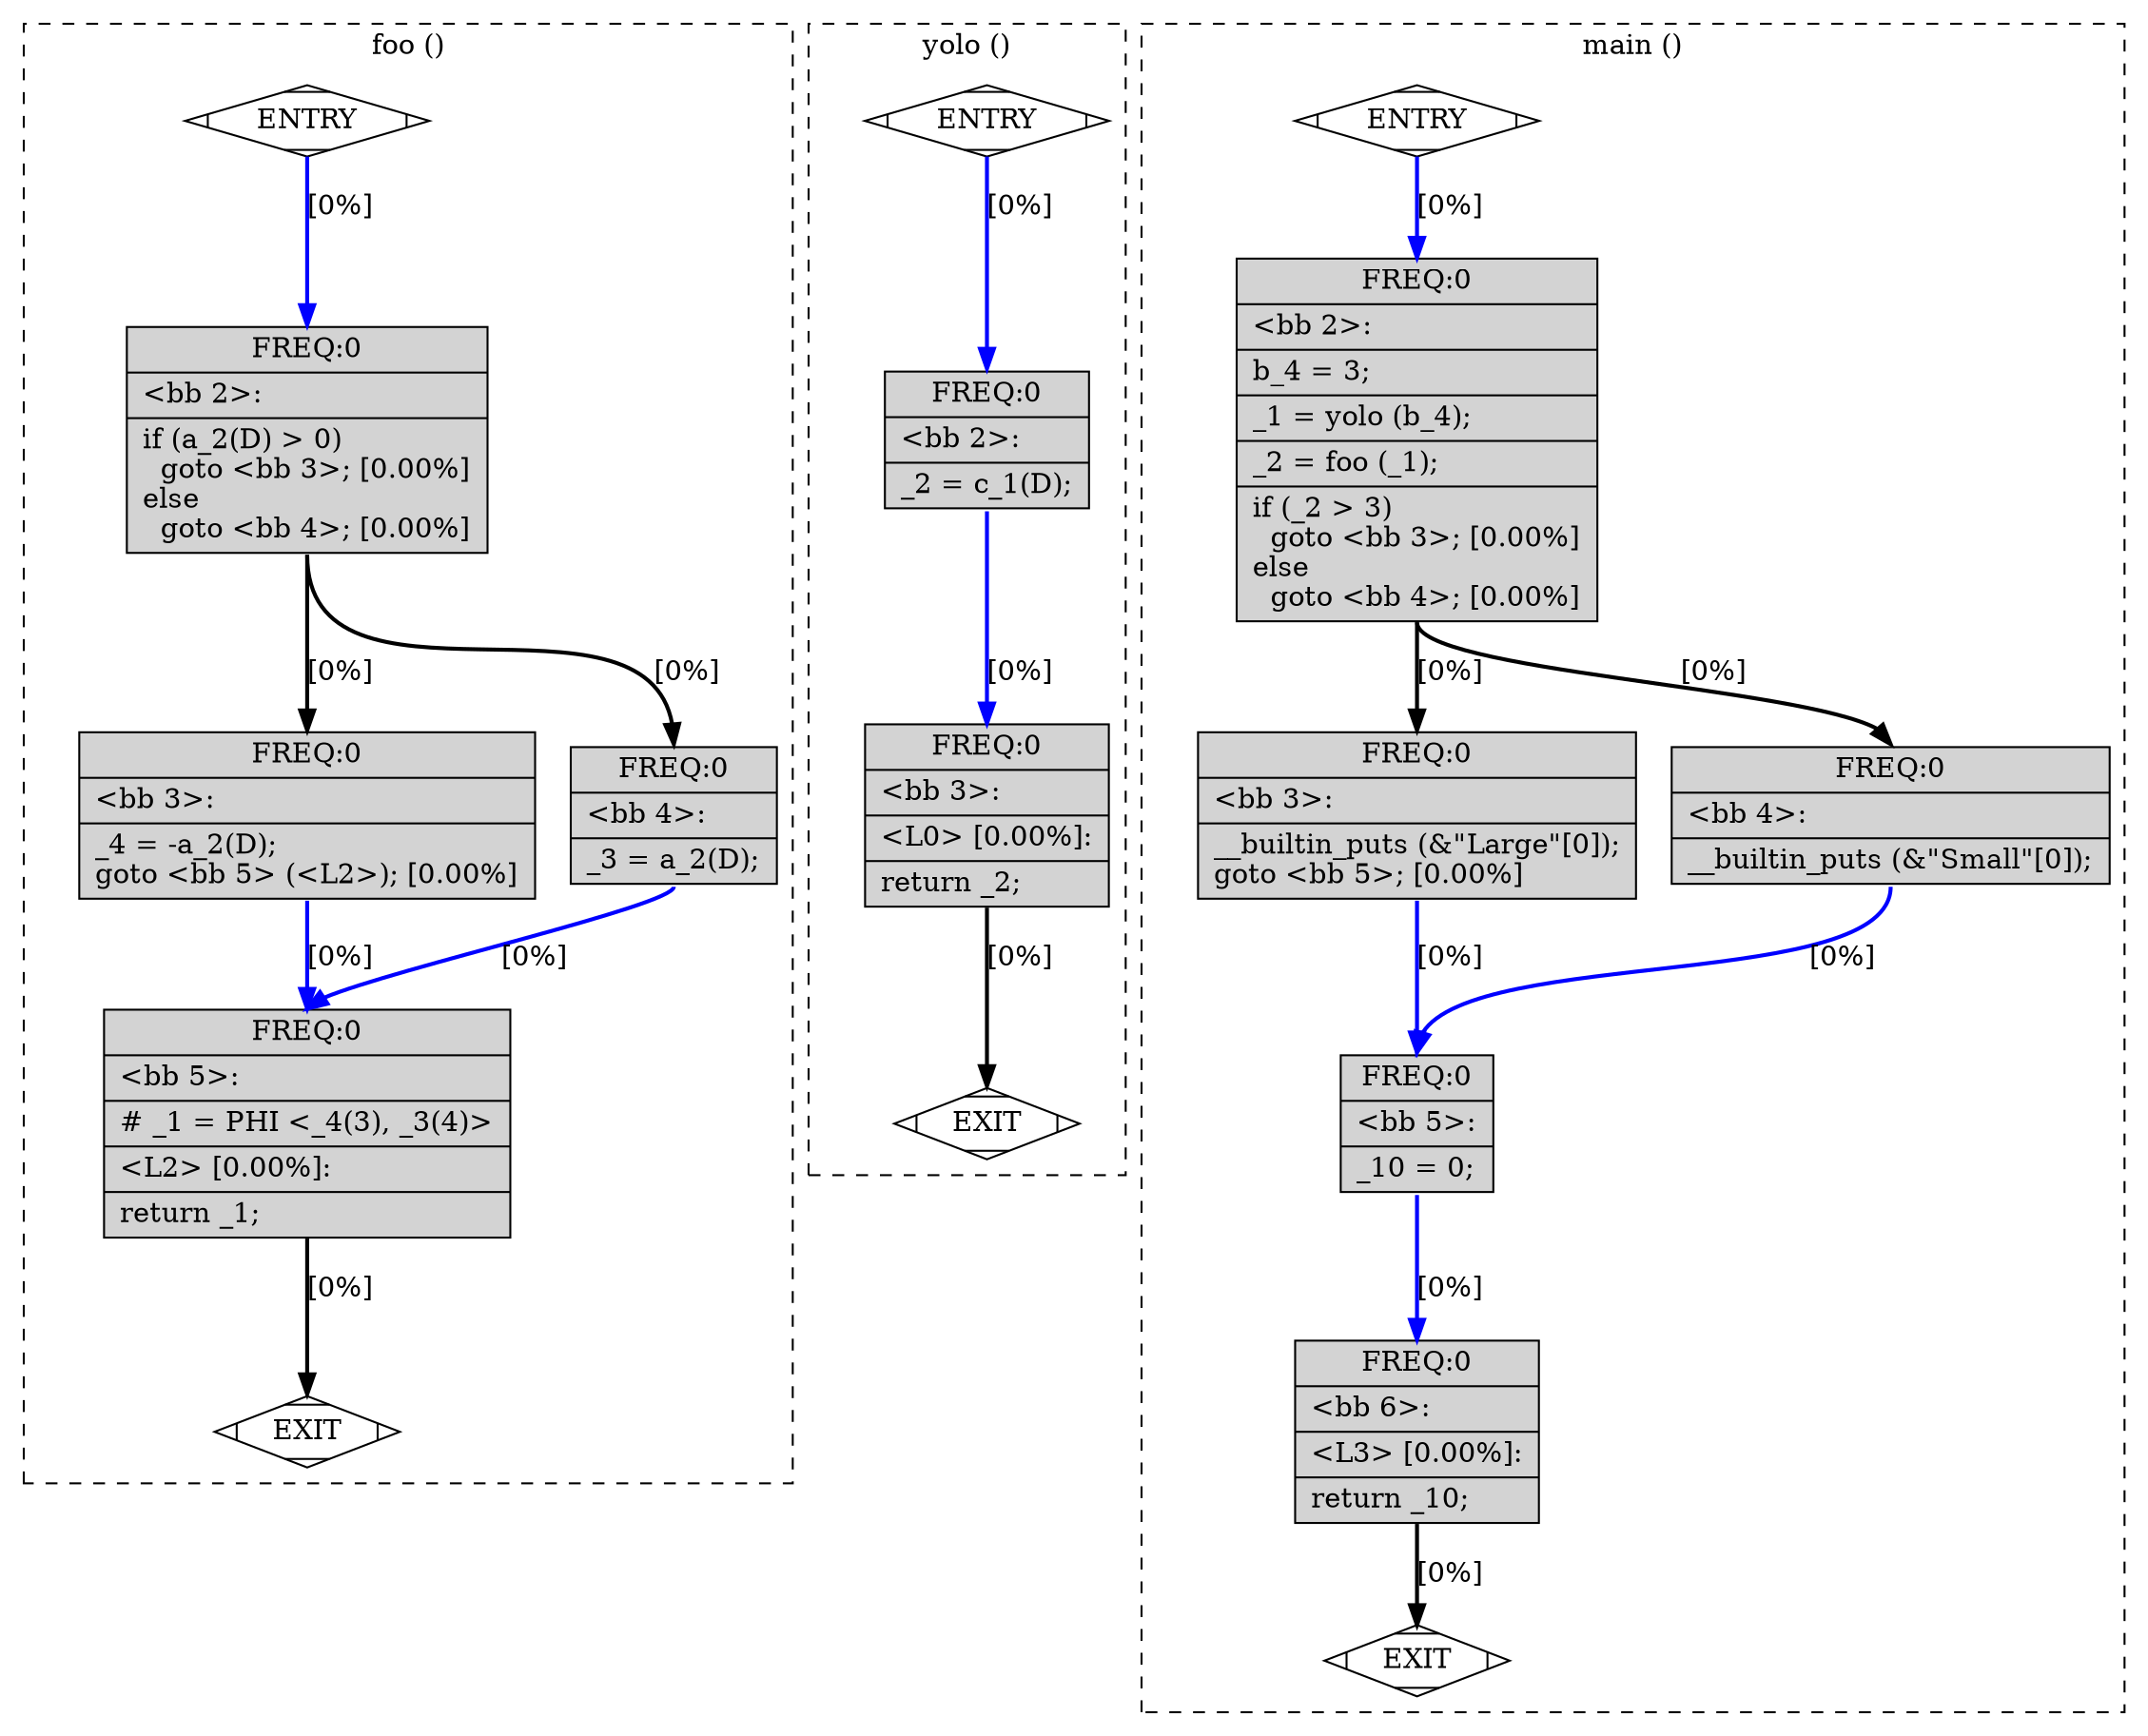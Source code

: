 digraph "test.c.020t.ssa" {
overlap=false;
subgraph "cluster_foo" {
	style="dashed";
	color="black";
	label="foo ()";
	fn_0_basic_block_0 [shape=Mdiamond,style=filled,fillcolor=white,label="ENTRY"];

	fn_0_basic_block_1 [shape=Mdiamond,style=filled,fillcolor=white,label="EXIT"];

	fn_0_basic_block_2 [shape=record,style=filled,fillcolor=lightgrey,label="{ FREQ:0 |\<bb\ 2\>:\l\
|if\ (a_2(D)\ \>\ 0)\l\
\ \ goto\ \<bb\ 3\>;\ [0.00%]\l\
else\l\
\ \ goto\ \<bb\ 4\>;\ [0.00%]\l\
}"];

	fn_0_basic_block_3 [shape=record,style=filled,fillcolor=lightgrey,label="{ FREQ:0 |\<bb\ 3\>:\l\
|_4\ =\ -a_2(D);\l\
goto\ \<bb\ 5\>\ (\<L2\>);\ [0.00%]\l\
}"];

	fn_0_basic_block_4 [shape=record,style=filled,fillcolor=lightgrey,label="{ FREQ:0 |\<bb\ 4\>:\l\
|_3\ =\ a_2(D);\l\
}"];

	fn_0_basic_block_5 [shape=record,style=filled,fillcolor=lightgrey,label="{ FREQ:0 |\<bb\ 5\>:\l\
|#\ _1\ =\ PHI\ \<_4(3),\ _3(4)\>\l\
|\<L2\>\ [0.00%]:\l\
|return\ _1;\l\
}"];

	fn_0_basic_block_0:s -> fn_0_basic_block_2:n [style="solid,bold",color=blue,weight=100,constraint=true, label="[0%]"];
	fn_0_basic_block_2:s -> fn_0_basic_block_3:n [style="solid,bold",color=black,weight=10,constraint=true, label="[0%]"];
	fn_0_basic_block_2:s -> fn_0_basic_block_4:n [style="solid,bold",color=black,weight=10,constraint=true, label="[0%]"];
	fn_0_basic_block_3:s -> fn_0_basic_block_5:n [style="solid,bold",color=blue,weight=100,constraint=true, label="[0%]"];
	fn_0_basic_block_4:s -> fn_0_basic_block_5:n [style="solid,bold",color=blue,weight=100,constraint=true, label="[0%]"];
	fn_0_basic_block_5:s -> fn_0_basic_block_1:n [style="solid,bold",color=black,weight=10,constraint=true, label="[0%]"];
	fn_0_basic_block_0:s -> fn_0_basic_block_1:n [style="invis",constraint=true];
}
subgraph "cluster_yolo" {
	style="dashed";
	color="black";
	label="yolo ()";
	fn_1_basic_block_0 [shape=Mdiamond,style=filled,fillcolor=white,label="ENTRY"];

	fn_1_basic_block_1 [shape=Mdiamond,style=filled,fillcolor=white,label="EXIT"];

	fn_1_basic_block_2 [shape=record,style=filled,fillcolor=lightgrey,label="{ FREQ:0 |\<bb\ 2\>:\l\
|_2\ =\ c_1(D);\l\
}"];

	fn_1_basic_block_3 [shape=record,style=filled,fillcolor=lightgrey,label="{ FREQ:0 |\<bb\ 3\>:\l\
|\<L0\>\ [0.00%]:\l\
|return\ _2;\l\
}"];

	fn_1_basic_block_0:s -> fn_1_basic_block_2:n [style="solid,bold",color=blue,weight=100,constraint=true, label="[0%]"];
	fn_1_basic_block_2:s -> fn_1_basic_block_3:n [style="solid,bold",color=blue,weight=100,constraint=true, label="[0%]"];
	fn_1_basic_block_3:s -> fn_1_basic_block_1:n [style="solid,bold",color=black,weight=10,constraint=true, label="[0%]"];
	fn_1_basic_block_0:s -> fn_1_basic_block_1:n [style="invis",constraint=true];
}
subgraph "cluster_main" {
	style="dashed";
	color="black";
	label="main ()";
	fn_2_basic_block_0 [shape=Mdiamond,style=filled,fillcolor=white,label="ENTRY"];

	fn_2_basic_block_1 [shape=Mdiamond,style=filled,fillcolor=white,label="EXIT"];

	fn_2_basic_block_2 [shape=record,style=filled,fillcolor=lightgrey,label="{ FREQ:0 |\<bb\ 2\>:\l\
|b_4\ =\ 3;\l\
|_1\ =\ yolo\ (b_4);\l\
|_2\ =\ foo\ (_1);\l\
|if\ (_2\ \>\ 3)\l\
\ \ goto\ \<bb\ 3\>;\ [0.00%]\l\
else\l\
\ \ goto\ \<bb\ 4\>;\ [0.00%]\l\
}"];

	fn_2_basic_block_3 [shape=record,style=filled,fillcolor=lightgrey,label="{ FREQ:0 |\<bb\ 3\>:\l\
|__builtin_puts\ (&\"Large\"[0]);\l\
goto\ \<bb\ 5\>;\ [0.00%]\l\
}"];

	fn_2_basic_block_4 [shape=record,style=filled,fillcolor=lightgrey,label="{ FREQ:0 |\<bb\ 4\>:\l\
|__builtin_puts\ (&\"Small\"[0]);\l\
}"];

	fn_2_basic_block_5 [shape=record,style=filled,fillcolor=lightgrey,label="{ FREQ:0 |\<bb\ 5\>:\l\
|_10\ =\ 0;\l\
}"];

	fn_2_basic_block_6 [shape=record,style=filled,fillcolor=lightgrey,label="{ FREQ:0 |\<bb\ 6\>:\l\
|\<L3\>\ [0.00%]:\l\
|return\ _10;\l\
}"];

	fn_2_basic_block_0:s -> fn_2_basic_block_2:n [style="solid,bold",color=blue,weight=100,constraint=true, label="[0%]"];
	fn_2_basic_block_2:s -> fn_2_basic_block_3:n [style="solid,bold",color=black,weight=10,constraint=true, label="[0%]"];
	fn_2_basic_block_2:s -> fn_2_basic_block_4:n [style="solid,bold",color=black,weight=10,constraint=true, label="[0%]"];
	fn_2_basic_block_3:s -> fn_2_basic_block_5:n [style="solid,bold",color=blue,weight=100,constraint=true, label="[0%]"];
	fn_2_basic_block_4:s -> fn_2_basic_block_5:n [style="solid,bold",color=blue,weight=100,constraint=true, label="[0%]"];
	fn_2_basic_block_5:s -> fn_2_basic_block_6:n [style="solid,bold",color=blue,weight=100,constraint=true, label="[0%]"];
	fn_2_basic_block_6:s -> fn_2_basic_block_1:n [style="solid,bold",color=black,weight=10,constraint=true, label="[0%]"];
	fn_2_basic_block_0:s -> fn_2_basic_block_1:n [style="invis",constraint=true];
}
}
